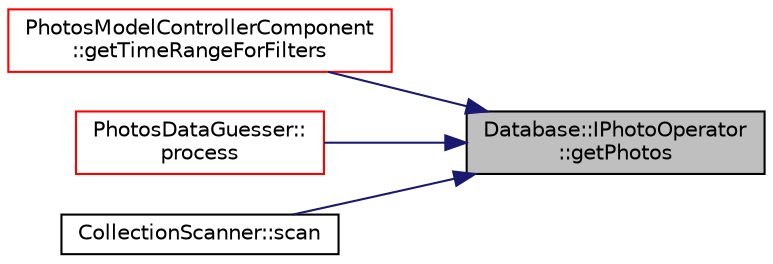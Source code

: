 digraph "Database::IPhotoOperator::getPhotos"
{
 // LATEX_PDF_SIZE
  edge [fontname="Helvetica",fontsize="10",labelfontname="Helvetica",labelfontsize="10"];
  node [fontname="Helvetica",fontsize="10",shape=record];
  rankdir="RL";
  Node1 [label="Database::IPhotoOperator\l::getPhotos",height=0.2,width=0.4,color="black", fillcolor="grey75", style="filled", fontcolor="black",tooltip="find all photos matching filters"];
  Node1 -> Node2 [dir="back",color="midnightblue",fontsize="10",style="solid",fontname="Helvetica"];
  Node2 [label="PhotosModelControllerComponent\l::getTimeRangeForFilters",height=0.2,width=0.4,color="red", fillcolor="white", style="filled",URL="$class_photos_model_controller_component.html#a3114b0d3595d4d6d72bf5015738f6bbb",tooltip=" "];
  Node1 -> Node5 [dir="back",color="midnightblue",fontsize="10",style="solid",fontname="Helvetica"];
  Node5 [label="PhotosDataGuesser::\lprocess",height=0.2,width=0.4,color="red", fillcolor="white", style="filled",URL="$class_photos_data_guesser.html#a412946143edadd31700d199cbc86205a",tooltip=" "];
  Node1 -> Node7 [dir="back",color="midnightblue",fontsize="10",style="solid",fontname="Helvetica"];
  Node7 [label="CollectionScanner::scan",height=0.2,width=0.4,color="black", fillcolor="white", style="filled",URL="$class_collection_scanner.html#a7d7efea2e0e976663465a01f8831ac4a",tooltip=" "];
}
